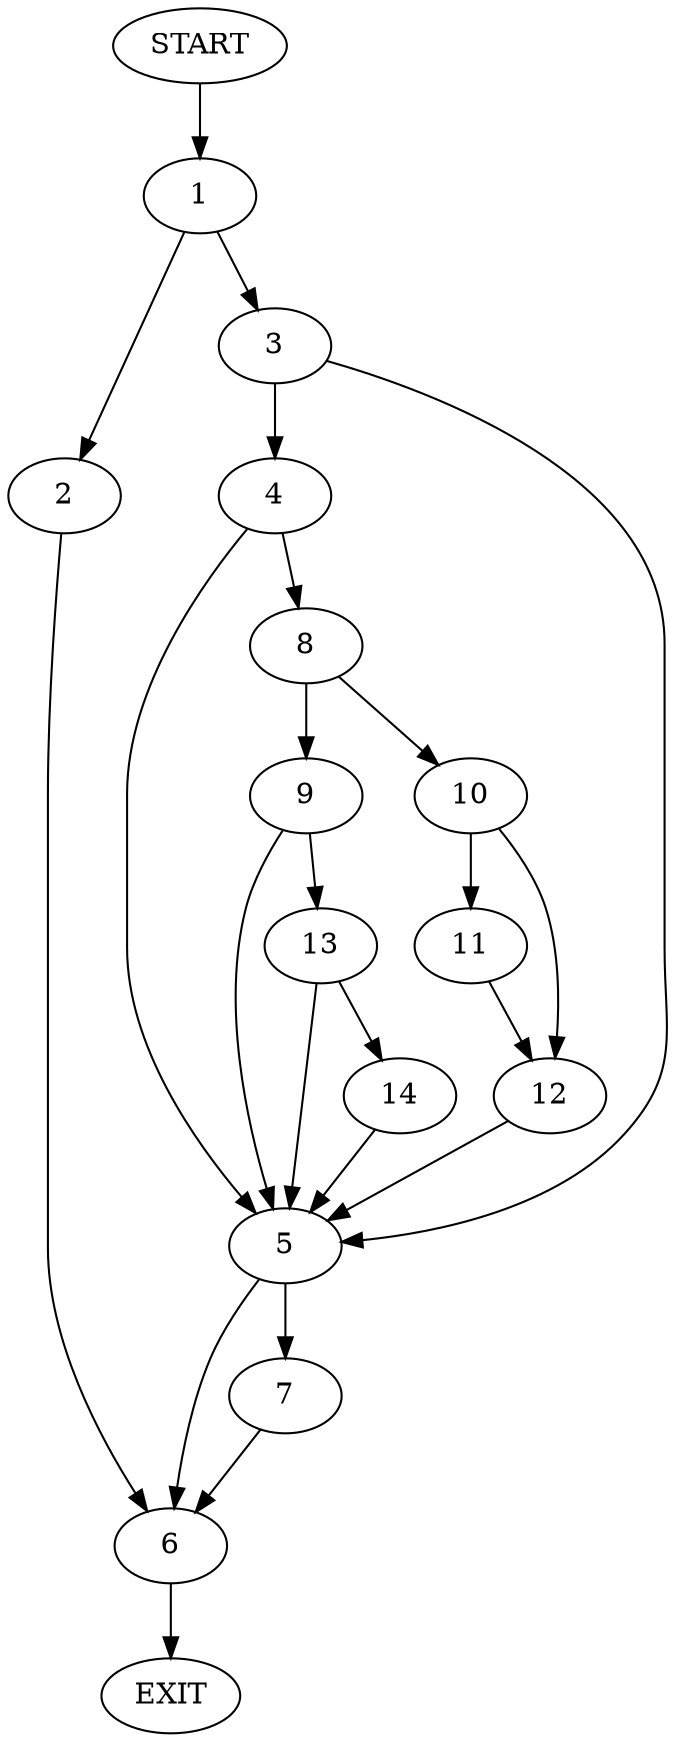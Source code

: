 digraph {
0 [label="START"]
15 [label="EXIT"]
0 -> 1
1 -> 2
1 -> 3
3 -> 4
3 -> 5
2 -> 6
6 -> 15
5 -> 7
5 -> 6
4 -> 5
4 -> 8
8 -> 9
8 -> 10
10 -> 11
10 -> 12
9 -> 13
9 -> 5
11 -> 12
12 -> 5
13 -> 14
13 -> 5
14 -> 5
7 -> 6
}
